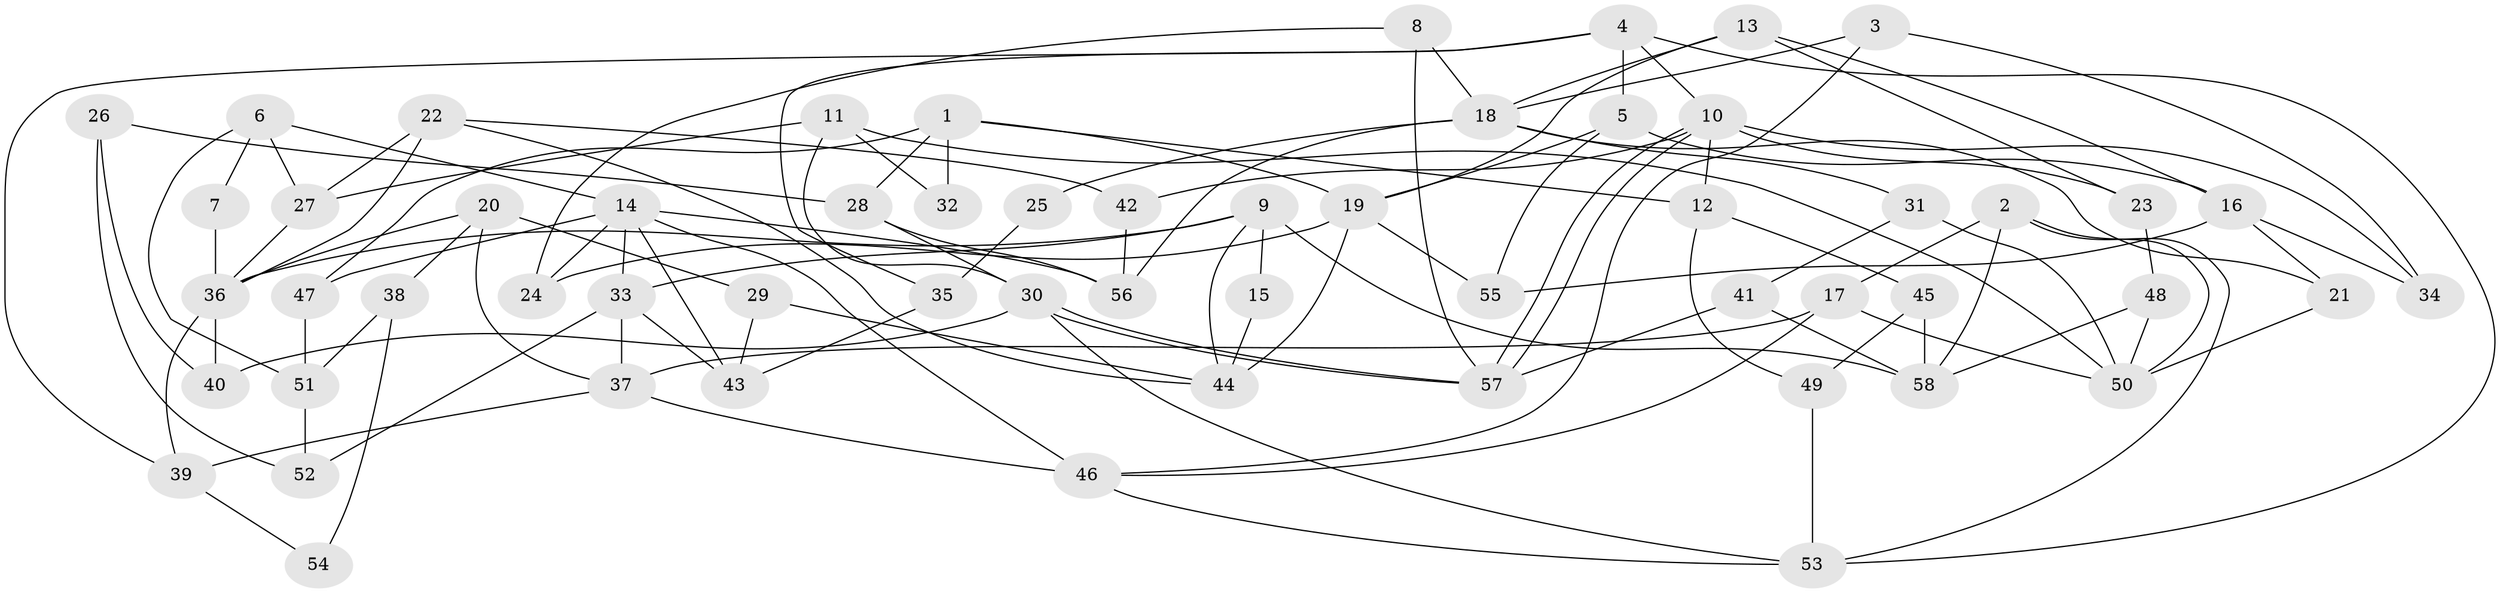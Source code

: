 // coarse degree distribution, {8: 0.08823529411764706, 4: 0.14705882352941177, 3: 0.3235294117647059, 11: 0.029411764705882353, 2: 0.08823529411764706, 9: 0.029411764705882353, 10: 0.029411764705882353, 5: 0.058823529411764705, 6: 0.11764705882352941, 7: 0.08823529411764706}
// Generated by graph-tools (version 1.1) at 2025/18/03/04/25 18:18:50]
// undirected, 58 vertices, 116 edges
graph export_dot {
graph [start="1"]
  node [color=gray90,style=filled];
  1;
  2;
  3;
  4;
  5;
  6;
  7;
  8;
  9;
  10;
  11;
  12;
  13;
  14;
  15;
  16;
  17;
  18;
  19;
  20;
  21;
  22;
  23;
  24;
  25;
  26;
  27;
  28;
  29;
  30;
  31;
  32;
  33;
  34;
  35;
  36;
  37;
  38;
  39;
  40;
  41;
  42;
  43;
  44;
  45;
  46;
  47;
  48;
  49;
  50;
  51;
  52;
  53;
  54;
  55;
  56;
  57;
  58;
  1 -- 28;
  1 -- 12;
  1 -- 19;
  1 -- 32;
  1 -- 47;
  2 -- 53;
  2 -- 17;
  2 -- 50;
  2 -- 58;
  3 -- 46;
  3 -- 34;
  3 -- 18;
  4 -- 5;
  4 -- 10;
  4 -- 35;
  4 -- 39;
  4 -- 53;
  5 -- 55;
  5 -- 19;
  5 -- 16;
  6 -- 27;
  6 -- 14;
  6 -- 7;
  6 -- 51;
  7 -- 36;
  8 -- 57;
  8 -- 18;
  8 -- 24;
  9 -- 58;
  9 -- 44;
  9 -- 15;
  9 -- 33;
  9 -- 36;
  10 -- 57;
  10 -- 57;
  10 -- 42;
  10 -- 12;
  10 -- 23;
  10 -- 34;
  11 -- 30;
  11 -- 50;
  11 -- 27;
  11 -- 32;
  12 -- 49;
  12 -- 45;
  13 -- 18;
  13 -- 23;
  13 -- 16;
  13 -- 19;
  14 -- 33;
  14 -- 24;
  14 -- 43;
  14 -- 46;
  14 -- 47;
  14 -- 56;
  15 -- 44;
  16 -- 21;
  16 -- 34;
  16 -- 55;
  17 -- 46;
  17 -- 50;
  17 -- 37;
  18 -- 56;
  18 -- 21;
  18 -- 25;
  18 -- 31;
  19 -- 24;
  19 -- 44;
  19 -- 55;
  20 -- 37;
  20 -- 36;
  20 -- 29;
  20 -- 38;
  21 -- 50;
  22 -- 44;
  22 -- 27;
  22 -- 36;
  22 -- 42;
  23 -- 48;
  25 -- 35;
  26 -- 40;
  26 -- 52;
  26 -- 28;
  27 -- 36;
  28 -- 30;
  28 -- 56;
  29 -- 43;
  29 -- 44;
  30 -- 53;
  30 -- 57;
  30 -- 57;
  30 -- 40;
  31 -- 50;
  31 -- 41;
  33 -- 37;
  33 -- 43;
  33 -- 52;
  35 -- 43;
  36 -- 39;
  36 -- 40;
  37 -- 39;
  37 -- 46;
  38 -- 51;
  38 -- 54;
  39 -- 54;
  41 -- 57;
  41 -- 58;
  42 -- 56;
  45 -- 58;
  45 -- 49;
  46 -- 53;
  47 -- 51;
  48 -- 58;
  48 -- 50;
  49 -- 53;
  51 -- 52;
}
